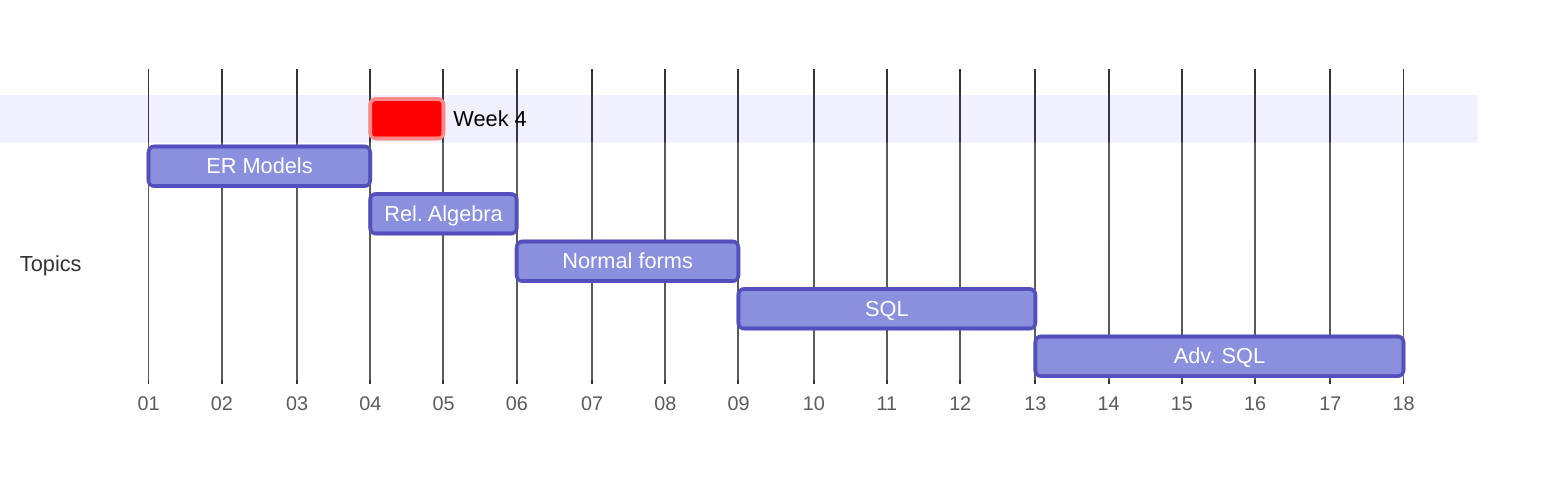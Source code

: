 gantt
    dateFormat  M/DD/YYYY
    axisFormat  %W

    section    
    Week 4 : crit, weekblock, 1/28/2024, 1w

    section Topics
    ER Models : m1, 1/7/2024, 3w
    Rel. Algebra: m4, after m1, 2w
    Normal forms: m5, after m4, 3w
    SQL : m6, after m5, 4w
    Adv. SQL: m7, after m6, 5w